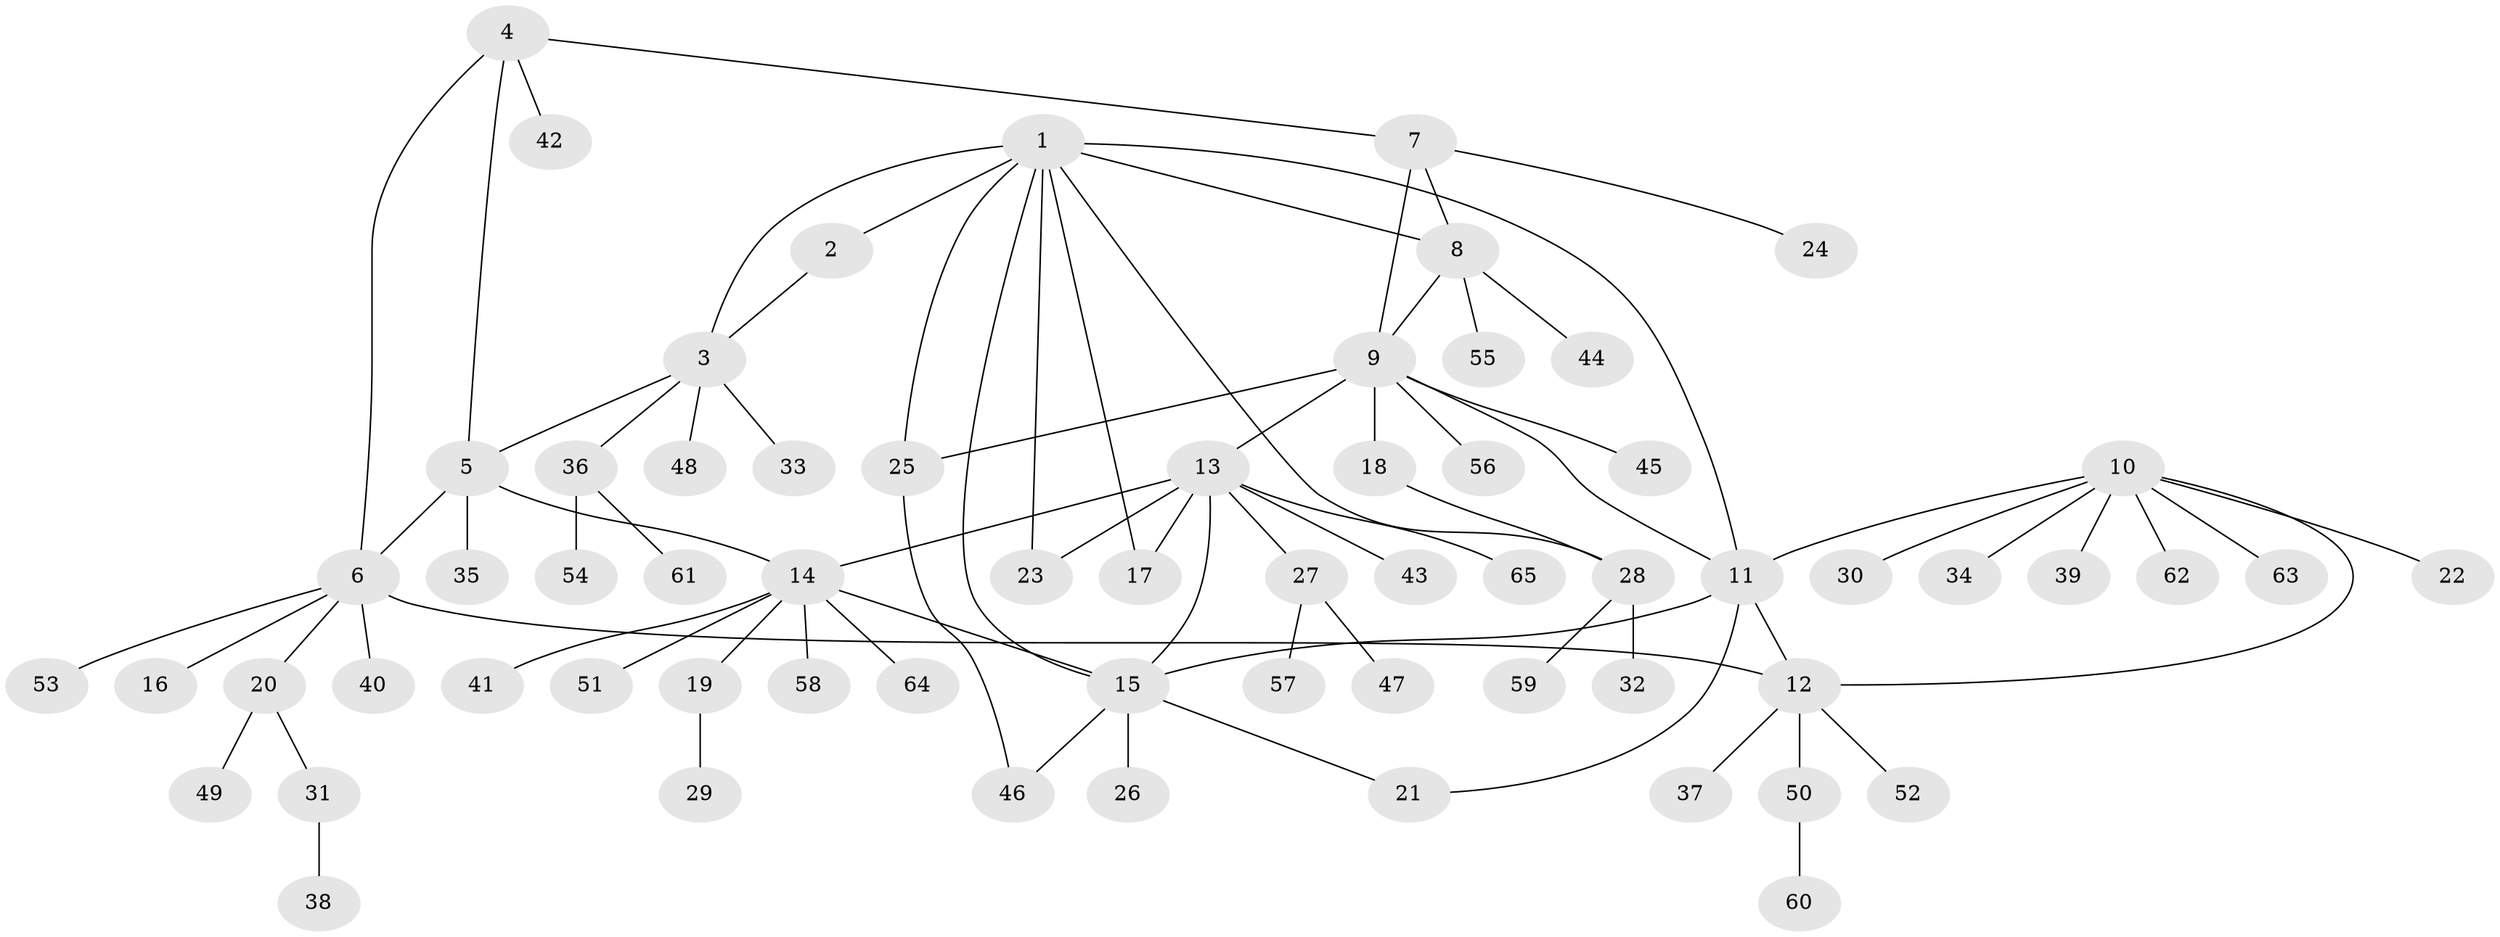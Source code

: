 // coarse degree distribution, {7: 0.10869565217391304, 2: 0.10869565217391304, 5: 0.021739130434782608, 3: 0.06521739130434782, 4: 0.06521739130434782, 11: 0.021739130434782608, 9: 0.021739130434782608, 1: 0.5869565217391305}
// Generated by graph-tools (version 1.1) at 2025/52/02/27/25 19:52:18]
// undirected, 65 vertices, 81 edges
graph export_dot {
graph [start="1"]
  node [color=gray90,style=filled];
  1;
  2;
  3;
  4;
  5;
  6;
  7;
  8;
  9;
  10;
  11;
  12;
  13;
  14;
  15;
  16;
  17;
  18;
  19;
  20;
  21;
  22;
  23;
  24;
  25;
  26;
  27;
  28;
  29;
  30;
  31;
  32;
  33;
  34;
  35;
  36;
  37;
  38;
  39;
  40;
  41;
  42;
  43;
  44;
  45;
  46;
  47;
  48;
  49;
  50;
  51;
  52;
  53;
  54;
  55;
  56;
  57;
  58;
  59;
  60;
  61;
  62;
  63;
  64;
  65;
  1 -- 2;
  1 -- 3;
  1 -- 8;
  1 -- 11;
  1 -- 15;
  1 -- 17;
  1 -- 23;
  1 -- 25;
  1 -- 28;
  2 -- 3;
  3 -- 5;
  3 -- 33;
  3 -- 36;
  3 -- 48;
  4 -- 5;
  4 -- 6;
  4 -- 7;
  4 -- 42;
  5 -- 6;
  5 -- 14;
  5 -- 35;
  6 -- 12;
  6 -- 16;
  6 -- 20;
  6 -- 40;
  6 -- 53;
  7 -- 8;
  7 -- 9;
  7 -- 24;
  8 -- 9;
  8 -- 44;
  8 -- 55;
  9 -- 11;
  9 -- 13;
  9 -- 18;
  9 -- 25;
  9 -- 45;
  9 -- 56;
  10 -- 11;
  10 -- 12;
  10 -- 22;
  10 -- 30;
  10 -- 34;
  10 -- 39;
  10 -- 62;
  10 -- 63;
  11 -- 12;
  11 -- 15;
  11 -- 21;
  12 -- 37;
  12 -- 50;
  12 -- 52;
  13 -- 14;
  13 -- 15;
  13 -- 17;
  13 -- 23;
  13 -- 27;
  13 -- 43;
  13 -- 65;
  14 -- 15;
  14 -- 19;
  14 -- 41;
  14 -- 51;
  14 -- 58;
  14 -- 64;
  15 -- 21;
  15 -- 26;
  15 -- 46;
  18 -- 28;
  19 -- 29;
  20 -- 31;
  20 -- 49;
  25 -- 46;
  27 -- 47;
  27 -- 57;
  28 -- 32;
  28 -- 59;
  31 -- 38;
  36 -- 54;
  36 -- 61;
  50 -- 60;
}

